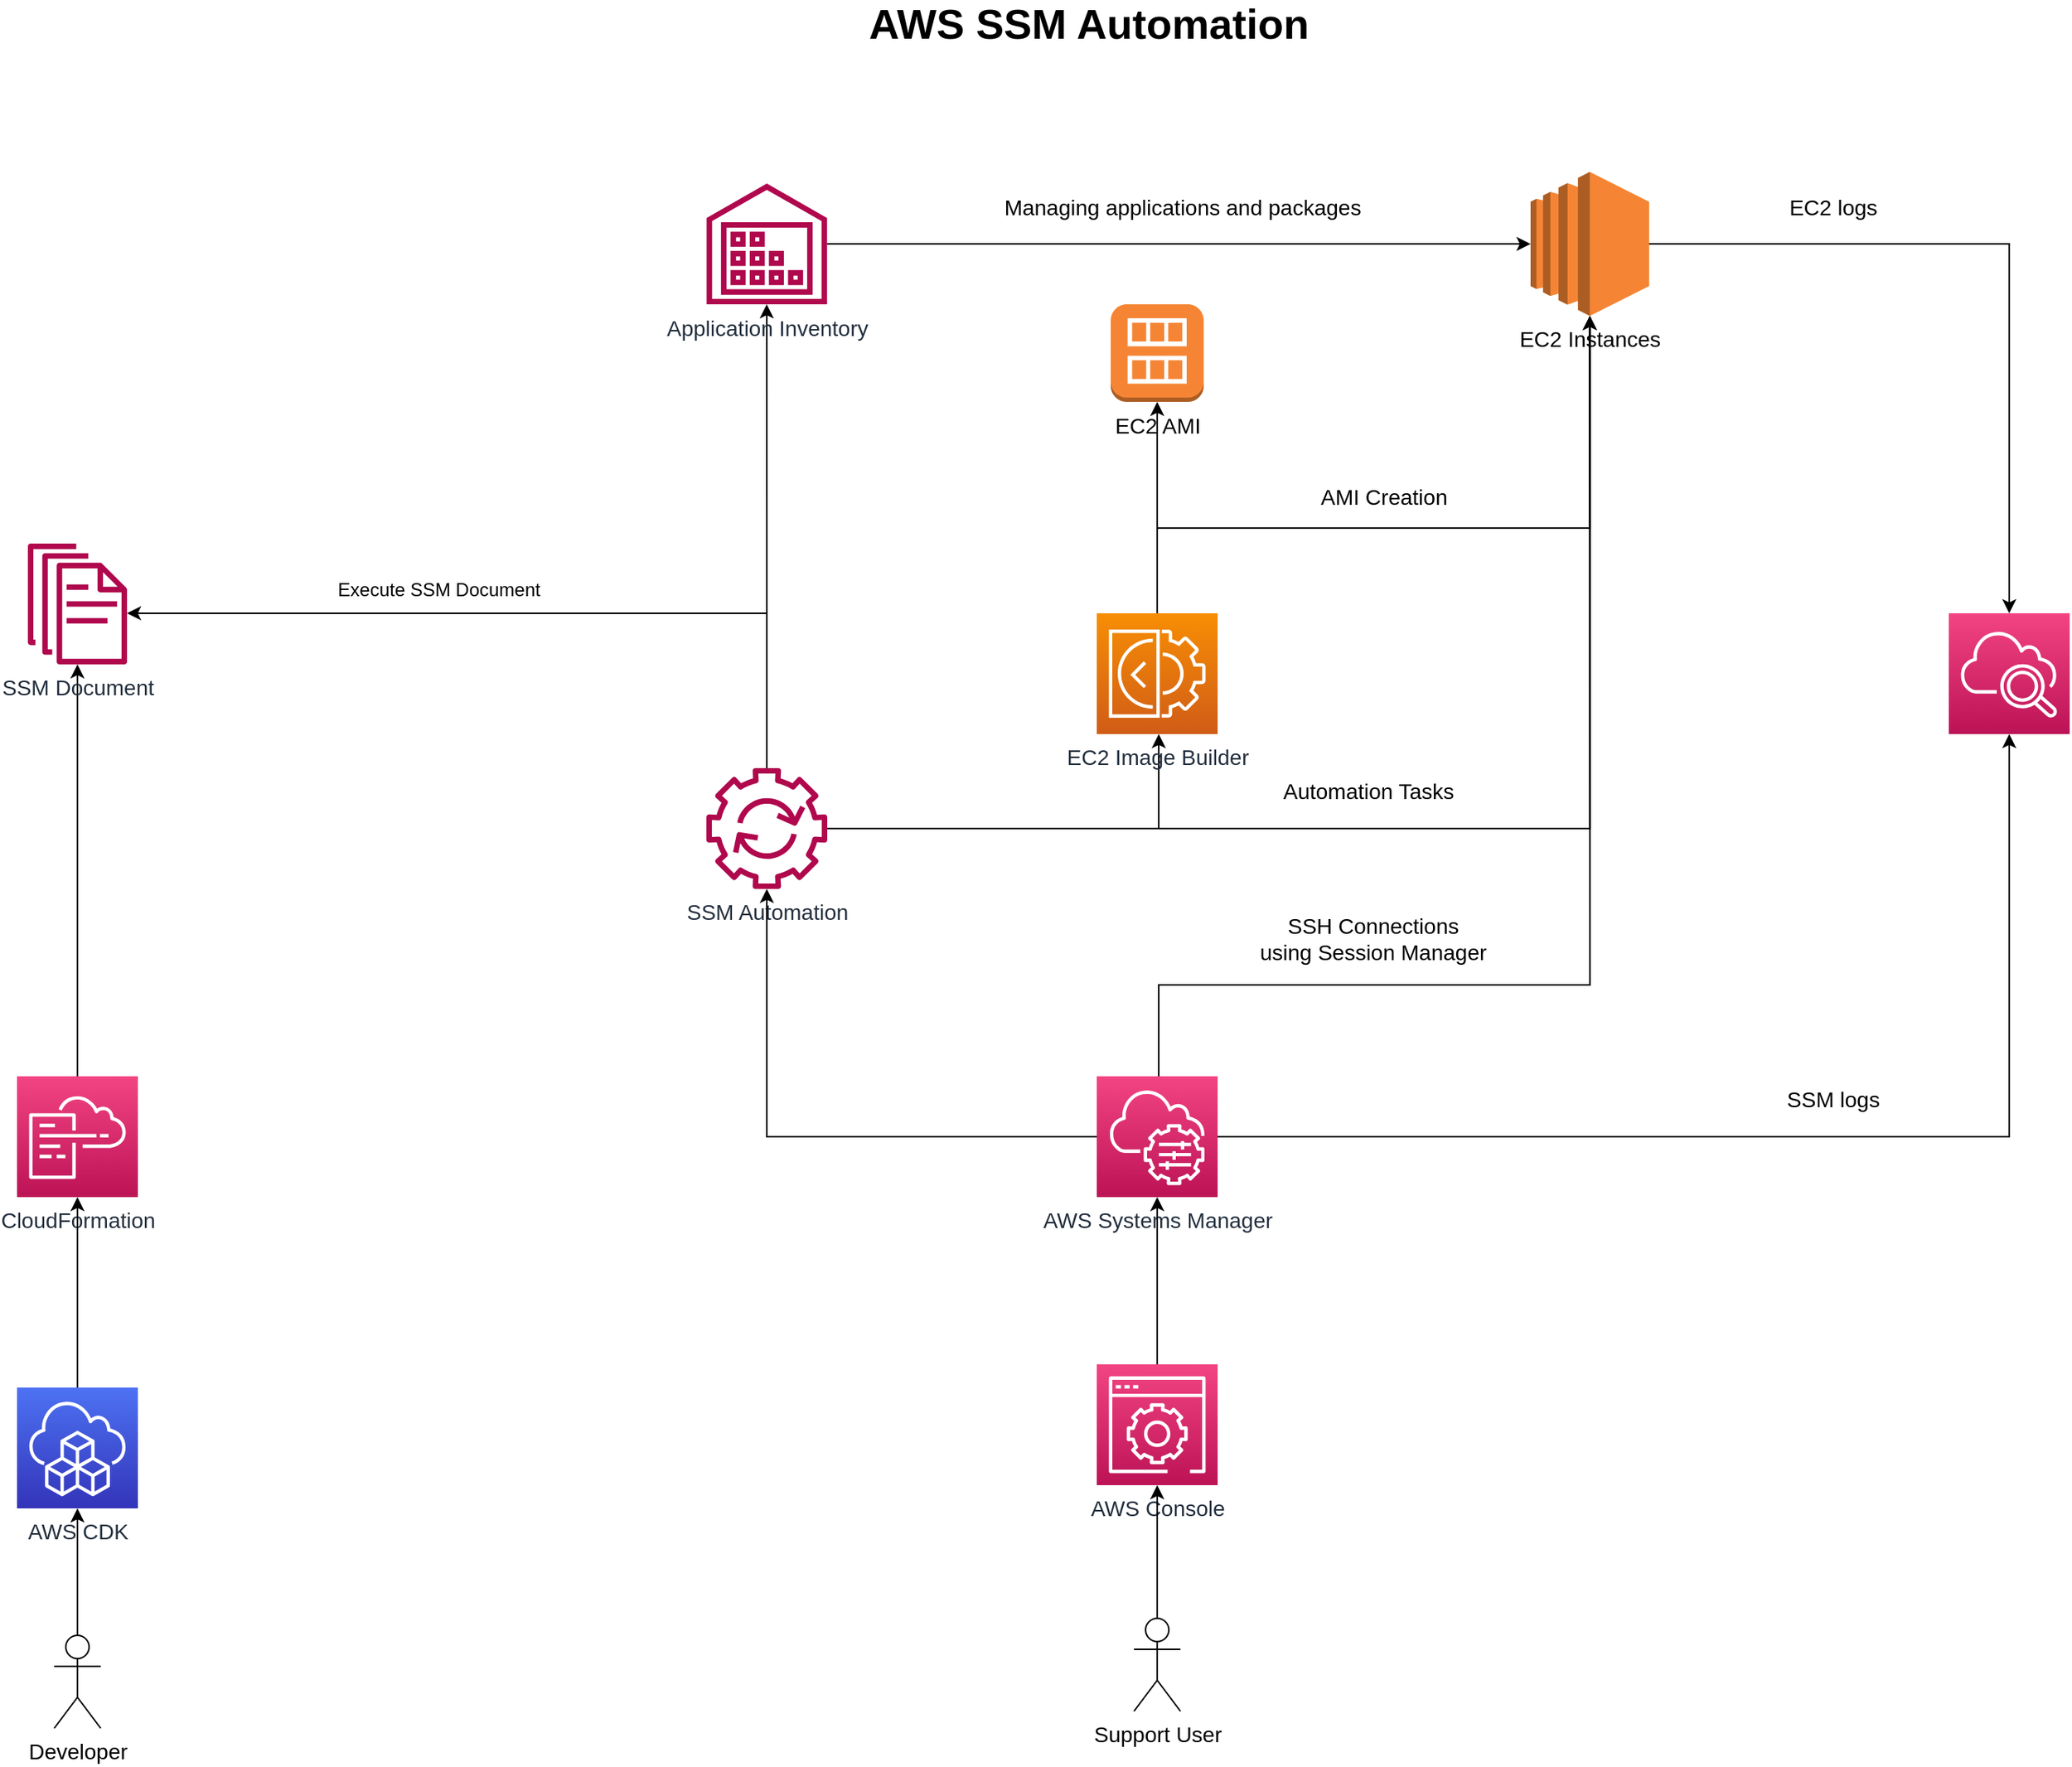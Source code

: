 <mxfile version="21.0.2" type="github">
  <diagram name="Page-1" id="kNBvir49y5RvbMxRYtU8">
    <mxGraphModel dx="1985" dy="1175" grid="1" gridSize="10" guides="1" tooltips="1" connect="1" arrows="1" fold="1" page="1" pageScale="1" pageWidth="1920" pageHeight="1200" math="0" shadow="0">
      <root>
        <mxCell id="0" />
        <mxCell id="1" parent="0" />
        <mxCell id="5zbs8pa0OJM7zK-rl6oV-23" style="edgeStyle=orthogonalEdgeStyle;rounded=0;orthogonalLoop=1;jettySize=auto;html=1;fontSize=14;" edge="1" parent="1" source="5zbs8pa0OJM7zK-rl6oV-1" target="5zbs8pa0OJM7zK-rl6oV-3">
          <mxGeometry relative="1" as="geometry">
            <Array as="points">
              <mxPoint x="172" y="700" />
              <mxPoint x="172" y="700" />
            </Array>
          </mxGeometry>
        </mxCell>
        <mxCell id="5zbs8pa0OJM7zK-rl6oV-1" value="CloudFormation" style="sketch=0;points=[[0,0,0],[0.25,0,0],[0.5,0,0],[0.75,0,0],[1,0,0],[0,1,0],[0.25,1,0],[0.5,1,0],[0.75,1,0],[1,1,0],[0,0.25,0],[0,0.5,0],[0,0.75,0],[1,0.25,0],[1,0.5,0],[1,0.75,0]];points=[[0,0,0],[0.25,0,0],[0.5,0,0],[0.75,0,0],[1,0,0],[0,1,0],[0.25,1,0],[0.5,1,0],[0.75,1,0],[1,1,0],[0,0.25,0],[0,0.5,0],[0,0.75,0],[1,0.25,0],[1,0.5,0],[1,0.75,0]];outlineConnect=0;fontColor=#232F3E;gradientColor=#F34482;gradientDirection=north;fillColor=#BC1356;strokeColor=#ffffff;dashed=0;verticalLabelPosition=bottom;verticalAlign=top;align=center;html=1;fontSize=14;fontStyle=0;aspect=fixed;shape=mxgraph.aws4.resourceIcon;resIcon=mxgraph.aws4.cloudformation;" vertex="1" parent="1">
          <mxGeometry x="133" y="739" width="78" height="78" as="geometry" />
        </mxCell>
        <mxCell id="5zbs8pa0OJM7zK-rl6oV-3" value="SSM Document" style="sketch=0;outlineConnect=0;fontColor=#232F3E;gradientColor=none;fillColor=#B0084D;strokeColor=none;dashed=0;verticalLabelPosition=bottom;verticalAlign=top;align=center;html=1;fontSize=14;fontStyle=0;aspect=fixed;pointerEvents=1;shape=mxgraph.aws4.documents;" vertex="1" parent="1">
          <mxGeometry x="140" y="395" width="64" height="78" as="geometry" />
        </mxCell>
        <mxCell id="5zbs8pa0OJM7zK-rl6oV-12" style="edgeStyle=orthogonalEdgeStyle;rounded=0;orthogonalLoop=1;jettySize=auto;html=1;fontSize=14;" edge="1" parent="1" source="5zbs8pa0OJM7zK-rl6oV-4" target="5zbs8pa0OJM7zK-rl6oV-5">
          <mxGeometry relative="1" as="geometry">
            <Array as="points">
              <mxPoint x="870" y="579" />
            </Array>
          </mxGeometry>
        </mxCell>
        <mxCell id="5zbs8pa0OJM7zK-rl6oV-15" style="edgeStyle=orthogonalEdgeStyle;rounded=0;orthogonalLoop=1;jettySize=auto;html=1;fontSize=14;" edge="1" parent="1" source="5zbs8pa0OJM7zK-rl6oV-4" target="5zbs8pa0OJM7zK-rl6oV-3">
          <mxGeometry relative="1" as="geometry">
            <Array as="points">
              <mxPoint x="617" y="440" />
            </Array>
          </mxGeometry>
        </mxCell>
        <mxCell id="5zbs8pa0OJM7zK-rl6oV-57" style="edgeStyle=orthogonalEdgeStyle;rounded=0;orthogonalLoop=1;jettySize=auto;html=1;entryX=0.5;entryY=1;entryDx=0;entryDy=0;entryPerimeter=0;fontSize=14;" edge="1" parent="1" source="5zbs8pa0OJM7zK-rl6oV-4" target="5zbs8pa0OJM7zK-rl6oV-18">
          <mxGeometry relative="1" as="geometry">
            <Array as="points">
              <mxPoint x="1148" y="579" />
            </Array>
          </mxGeometry>
        </mxCell>
        <mxCell id="5zbs8pa0OJM7zK-rl6oV-58" style="edgeStyle=orthogonalEdgeStyle;rounded=0;orthogonalLoop=1;jettySize=auto;html=1;fontSize=14;" edge="1" parent="1" source="5zbs8pa0OJM7zK-rl6oV-4" target="5zbs8pa0OJM7zK-rl6oV-7">
          <mxGeometry relative="1" as="geometry" />
        </mxCell>
        <mxCell id="5zbs8pa0OJM7zK-rl6oV-4" value="SSM Automation" style="sketch=0;outlineConnect=0;fontColor=#232F3E;gradientColor=none;fillColor=#B0084D;strokeColor=none;dashed=0;verticalLabelPosition=bottom;verticalAlign=top;align=center;html=1;fontSize=14;fontStyle=0;aspect=fixed;pointerEvents=1;shape=mxgraph.aws4.automation;" vertex="1" parent="1">
          <mxGeometry x="578" y="540" width="78" height="78" as="geometry" />
        </mxCell>
        <mxCell id="5zbs8pa0OJM7zK-rl6oV-63" style="edgeStyle=orthogonalEdgeStyle;rounded=0;orthogonalLoop=1;jettySize=auto;html=1;exitX=0.5;exitY=0;exitDx=0;exitDy=0;exitPerimeter=0;entryX=0.5;entryY=1;entryDx=0;entryDy=0;entryPerimeter=0;" edge="1" parent="1" source="5zbs8pa0OJM7zK-rl6oV-5" target="5zbs8pa0OJM7zK-rl6oV-18">
          <mxGeometry relative="1" as="geometry">
            <Array as="points">
              <mxPoint x="869" y="385" />
              <mxPoint x="1148" y="385" />
            </Array>
          </mxGeometry>
        </mxCell>
        <mxCell id="5zbs8pa0OJM7zK-rl6oV-75" style="edgeStyle=orthogonalEdgeStyle;rounded=0;orthogonalLoop=1;jettySize=auto;html=1;exitX=0.5;exitY=0;exitDx=0;exitDy=0;exitPerimeter=0;entryX=0.5;entryY=1;entryDx=0;entryDy=0;entryPerimeter=0;" edge="1" parent="1" source="5zbs8pa0OJM7zK-rl6oV-5" target="5zbs8pa0OJM7zK-rl6oV-45">
          <mxGeometry relative="1" as="geometry" />
        </mxCell>
        <mxCell id="5zbs8pa0OJM7zK-rl6oV-5" value="EC2 Image Builder" style="sketch=0;points=[[0,0,0],[0.25,0,0],[0.5,0,0],[0.75,0,0],[1,0,0],[0,1,0],[0.25,1,0],[0.5,1,0],[0.75,1,0],[1,1,0],[0,0.25,0],[0,0.5,0],[0,0.75,0],[1,0.25,0],[1,0.5,0],[1,0.75,0]];outlineConnect=0;fontColor=#232F3E;gradientColor=#F78E04;gradientDirection=north;fillColor=#D05C17;strokeColor=#ffffff;dashed=0;verticalLabelPosition=bottom;verticalAlign=top;align=center;html=1;fontSize=14;fontStyle=0;aspect=fixed;shape=mxgraph.aws4.resourceIcon;resIcon=mxgraph.aws4.ec2_image_builder;" vertex="1" parent="1">
          <mxGeometry x="830" y="440" width="78" height="78" as="geometry" />
        </mxCell>
        <mxCell id="5zbs8pa0OJM7zK-rl6oV-61" style="edgeStyle=orthogonalEdgeStyle;rounded=0;orthogonalLoop=1;jettySize=auto;html=1;entryX=0;entryY=0.5;entryDx=0;entryDy=0;entryPerimeter=0;fontSize=14;" edge="1" parent="1" source="5zbs8pa0OJM7zK-rl6oV-7" target="5zbs8pa0OJM7zK-rl6oV-18">
          <mxGeometry relative="1" as="geometry" />
        </mxCell>
        <mxCell id="5zbs8pa0OJM7zK-rl6oV-7" value="Application Inventory" style="sketch=0;outlineConnect=0;fontColor=#232F3E;gradientColor=none;fillColor=#B0084D;strokeColor=none;dashed=0;verticalLabelPosition=bottom;verticalAlign=top;align=center;html=1;fontSize=14;fontStyle=0;aspect=fixed;pointerEvents=1;shape=mxgraph.aws4.inventory;" vertex="1" parent="1">
          <mxGeometry x="578" y="162.5" width="78" height="78" as="geometry" />
        </mxCell>
        <mxCell id="5zbs8pa0OJM7zK-rl6oV-10" style="edgeStyle=orthogonalEdgeStyle;rounded=0;orthogonalLoop=1;jettySize=auto;html=1;fontSize=14;" edge="1" parent="1" source="5zbs8pa0OJM7zK-rl6oV-8" target="5zbs8pa0OJM7zK-rl6oV-4">
          <mxGeometry relative="1" as="geometry" />
        </mxCell>
        <mxCell id="5zbs8pa0OJM7zK-rl6oV-31" style="edgeStyle=orthogonalEdgeStyle;rounded=0;orthogonalLoop=1;jettySize=auto;html=1;entryX=0.5;entryY=1;entryDx=0;entryDy=0;entryPerimeter=0;fontSize=14;" edge="1" parent="1" source="5zbs8pa0OJM7zK-rl6oV-8" target="5zbs8pa0OJM7zK-rl6oV-18">
          <mxGeometry relative="1" as="geometry">
            <Array as="points">
              <mxPoint x="870" y="680" />
              <mxPoint x="1148" y="680" />
            </Array>
          </mxGeometry>
        </mxCell>
        <mxCell id="5zbs8pa0OJM7zK-rl6oV-40" style="edgeStyle=orthogonalEdgeStyle;rounded=0;orthogonalLoop=1;jettySize=auto;html=1;fontSize=14;" edge="1" parent="1" source="5zbs8pa0OJM7zK-rl6oV-8" target="5zbs8pa0OJM7zK-rl6oV-38">
          <mxGeometry relative="1" as="geometry" />
        </mxCell>
        <mxCell id="5zbs8pa0OJM7zK-rl6oV-8" value="AWS Systems Manager" style="sketch=0;points=[[0,0,0],[0.25,0,0],[0.5,0,0],[0.75,0,0],[1,0,0],[0,1,0],[0.25,1,0],[0.5,1,0],[0.75,1,0],[1,1,0],[0,0.25,0],[0,0.5,0],[0,0.75,0],[1,0.25,0],[1,0.5,0],[1,0.75,0]];points=[[0,0,0],[0.25,0,0],[0.5,0,0],[0.75,0,0],[1,0,0],[0,1,0],[0.25,1,0],[0.5,1,0],[0.75,1,0],[1,1,0],[0,0.25,0],[0,0.5,0],[0,0.75,0],[1,0.25,0],[1,0.5,0],[1,0.75,0]];outlineConnect=0;fontColor=#232F3E;gradientColor=#F34482;gradientDirection=north;fillColor=#BC1356;strokeColor=#ffffff;dashed=0;verticalLabelPosition=bottom;verticalAlign=top;align=center;html=1;fontSize=14;fontStyle=0;aspect=fixed;shape=mxgraph.aws4.resourceIcon;resIcon=mxgraph.aws4.systems_manager;" vertex="1" parent="1">
          <mxGeometry x="830" y="739" width="78" height="78" as="geometry" />
        </mxCell>
        <mxCell id="5zbs8pa0OJM7zK-rl6oV-39" style="edgeStyle=orthogonalEdgeStyle;rounded=0;orthogonalLoop=1;jettySize=auto;html=1;fontSize=14;" edge="1" parent="1" source="5zbs8pa0OJM7zK-rl6oV-18" target="5zbs8pa0OJM7zK-rl6oV-38">
          <mxGeometry relative="1" as="geometry" />
        </mxCell>
        <mxCell id="5zbs8pa0OJM7zK-rl6oV-18" value="EC2 Instances" style="outlineConnect=0;dashed=0;verticalLabelPosition=bottom;verticalAlign=top;align=center;html=1;shape=mxgraph.aws3.ec2;fillColor=#F58534;gradientColor=none;fontSize=14;" vertex="1" parent="1">
          <mxGeometry x="1110" y="155" width="76.5" height="93" as="geometry" />
        </mxCell>
        <mxCell id="5zbs8pa0OJM7zK-rl6oV-67" style="edgeStyle=orthogonalEdgeStyle;rounded=0;orthogonalLoop=1;jettySize=auto;html=1;entryX=0.5;entryY=1;entryDx=0;entryDy=0;entryPerimeter=0;" edge="1" parent="1" source="5zbs8pa0OJM7zK-rl6oV-19" target="5zbs8pa0OJM7zK-rl6oV-1">
          <mxGeometry relative="1" as="geometry" />
        </mxCell>
        <mxCell id="5zbs8pa0OJM7zK-rl6oV-19" value="AWS CDK" style="sketch=0;points=[[0,0,0],[0.25,0,0],[0.5,0,0],[0.75,0,0],[1,0,0],[0,1,0],[0.25,1,0],[0.5,1,0],[0.75,1,0],[1,1,0],[0,0.25,0],[0,0.5,0],[0,0.75,0],[1,0.25,0],[1,0.5,0],[1,0.75,0]];outlineConnect=0;fontColor=#232F3E;gradientColor=#4D72F3;gradientDirection=north;fillColor=#3334B9;strokeColor=#ffffff;dashed=0;verticalLabelPosition=bottom;verticalAlign=top;align=center;html=1;fontSize=14;fontStyle=0;aspect=fixed;shape=mxgraph.aws4.resourceIcon;resIcon=mxgraph.aws4.cloud_development_kit;" vertex="1" parent="1">
          <mxGeometry x="133" y="940" width="78" height="78" as="geometry" />
        </mxCell>
        <mxCell id="5zbs8pa0OJM7zK-rl6oV-21" style="edgeStyle=orthogonalEdgeStyle;rounded=0;orthogonalLoop=1;jettySize=auto;html=1;fontSize=14;" edge="1" parent="1" source="5zbs8pa0OJM7zK-rl6oV-20" target="5zbs8pa0OJM7zK-rl6oV-19">
          <mxGeometry relative="1" as="geometry" />
        </mxCell>
        <mxCell id="5zbs8pa0OJM7zK-rl6oV-20" value="Developer" style="shape=umlActor;verticalLabelPosition=bottom;verticalAlign=top;html=1;outlineConnect=0;fontSize=14;" vertex="1" parent="1">
          <mxGeometry x="157" y="1100" width="30" height="60" as="geometry" />
        </mxCell>
        <mxCell id="5zbs8pa0OJM7zK-rl6oV-27" style="edgeStyle=orthogonalEdgeStyle;rounded=0;orthogonalLoop=1;jettySize=auto;html=1;entryX=0.5;entryY=1;entryDx=0;entryDy=0;entryPerimeter=0;fontSize=14;" edge="1" parent="1" source="5zbs8pa0OJM7zK-rl6oV-24" target="5zbs8pa0OJM7zK-rl6oV-8">
          <mxGeometry relative="1" as="geometry" />
        </mxCell>
        <mxCell id="5zbs8pa0OJM7zK-rl6oV-24" value="AWS Console" style="sketch=0;points=[[0,0,0],[0.25,0,0],[0.5,0,0],[0.75,0,0],[1,0,0],[0,1,0],[0.25,1,0],[0.5,1,0],[0.75,1,0],[1,1,0],[0,0.25,0],[0,0.5,0],[0,0.75,0],[1,0.25,0],[1,0.5,0],[1,0.75,0]];points=[[0,0,0],[0.25,0,0],[0.5,0,0],[0.75,0,0],[1,0,0],[0,1,0],[0.25,1,0],[0.5,1,0],[0.75,1,0],[1,1,0],[0,0.25,0],[0,0.5,0],[0,0.75,0],[1,0.25,0],[1,0.5,0],[1,0.75,0]];outlineConnect=0;fontColor=#232F3E;gradientColor=#F34482;gradientDirection=north;fillColor=#BC1356;strokeColor=#ffffff;dashed=0;verticalLabelPosition=bottom;verticalAlign=top;align=center;html=1;fontSize=14;fontStyle=0;aspect=fixed;shape=mxgraph.aws4.resourceIcon;resIcon=mxgraph.aws4.management_console;" vertex="1" parent="1">
          <mxGeometry x="830" y="925" width="78" height="78" as="geometry" />
        </mxCell>
        <mxCell id="5zbs8pa0OJM7zK-rl6oV-30" style="edgeStyle=orthogonalEdgeStyle;rounded=0;orthogonalLoop=1;jettySize=auto;html=1;fontSize=14;" edge="1" parent="1" source="5zbs8pa0OJM7zK-rl6oV-25" target="5zbs8pa0OJM7zK-rl6oV-24">
          <mxGeometry relative="1" as="geometry" />
        </mxCell>
        <mxCell id="5zbs8pa0OJM7zK-rl6oV-25" value="Support User" style="shape=umlActor;verticalLabelPosition=bottom;verticalAlign=top;html=1;outlineConnect=0;fontSize=14;" vertex="1" parent="1">
          <mxGeometry x="854" y="1089" width="30" height="60" as="geometry" />
        </mxCell>
        <mxCell id="5zbs8pa0OJM7zK-rl6oV-34" value="SSH Connections &lt;br style=&quot;font-size: 14px;&quot;&gt;using Session Manager" style="text;html=1;align=center;verticalAlign=middle;resizable=0;points=[];autosize=1;strokeColor=none;fillColor=none;fontSize=14;" vertex="1" parent="1">
          <mxGeometry x="923" y="625" width="170" height="50" as="geometry" />
        </mxCell>
        <mxCell id="5zbs8pa0OJM7zK-rl6oV-37" value="AMI Creation" style="text;html=1;align=center;verticalAlign=middle;resizable=0;points=[];autosize=1;strokeColor=none;fillColor=none;fontSize=14;" vertex="1" parent="1">
          <mxGeometry x="960" y="350" width="110" height="30" as="geometry" />
        </mxCell>
        <mxCell id="5zbs8pa0OJM7zK-rl6oV-38" value="" style="sketch=0;points=[[0,0,0],[0.25,0,0],[0.5,0,0],[0.75,0,0],[1,0,0],[0,1,0],[0.25,1,0],[0.5,1,0],[0.75,1,0],[1,1,0],[0,0.25,0],[0,0.5,0],[0,0.75,0],[1,0.25,0],[1,0.5,0],[1,0.75,0]];points=[[0,0,0],[0.25,0,0],[0.5,0,0],[0.75,0,0],[1,0,0],[0,1,0],[0.25,1,0],[0.5,1,0],[0.75,1,0],[1,1,0],[0,0.25,0],[0,0.5,0],[0,0.75,0],[1,0.25,0],[1,0.5,0],[1,0.75,0]];outlineConnect=0;fontColor=#232F3E;gradientColor=#F34482;gradientDirection=north;fillColor=#BC1356;strokeColor=#ffffff;dashed=0;verticalLabelPosition=bottom;verticalAlign=top;align=center;html=1;fontSize=14;fontStyle=0;aspect=fixed;shape=mxgraph.aws4.resourceIcon;resIcon=mxgraph.aws4.cloudwatch_2;" vertex="1" parent="1">
          <mxGeometry x="1380" y="440" width="78" height="78" as="geometry" />
        </mxCell>
        <mxCell id="5zbs8pa0OJM7zK-rl6oV-41" value="EC2 logs" style="text;html=1;align=center;verticalAlign=middle;resizable=0;points=[];autosize=1;strokeColor=none;fillColor=none;fontSize=14;" vertex="1" parent="1">
          <mxGeometry x="1265" y="162.5" width="80" height="30" as="geometry" />
        </mxCell>
        <mxCell id="5zbs8pa0OJM7zK-rl6oV-42" value="SSM logs" style="text;html=1;align=center;verticalAlign=middle;resizable=0;points=[];autosize=1;strokeColor=none;fillColor=none;fontSize=14;" vertex="1" parent="1">
          <mxGeometry x="1265" y="739" width="80" height="30" as="geometry" />
        </mxCell>
        <mxCell id="5zbs8pa0OJM7zK-rl6oV-44" value="Managing applications and packages" style="text;html=1;align=center;verticalAlign=middle;resizable=0;points=[];autosize=1;strokeColor=none;fillColor=none;fontSize=14;" vertex="1" parent="1">
          <mxGeometry x="760" y="162.5" width="250" height="30" as="geometry" />
        </mxCell>
        <mxCell id="5zbs8pa0OJM7zK-rl6oV-45" value="EC2 AMI" style="outlineConnect=0;dashed=0;verticalLabelPosition=bottom;verticalAlign=top;align=center;html=1;shape=mxgraph.aws3.ami;fillColor=#F58534;gradientColor=none;fontSize=14;" vertex="1" parent="1">
          <mxGeometry x="839" y="240.5" width="60" height="63" as="geometry" />
        </mxCell>
        <mxCell id="5zbs8pa0OJM7zK-rl6oV-62" value="Automation Tasks" style="text;html=1;align=center;verticalAlign=middle;resizable=0;points=[];autosize=1;strokeColor=none;fillColor=none;fontSize=14;" vertex="1" parent="1">
          <mxGeometry x="940" y="540" width="130" height="30" as="geometry" />
        </mxCell>
        <mxCell id="5zbs8pa0OJM7zK-rl6oV-68" value="&lt;b&gt;&lt;font style=&quot;font-size: 27px;&quot;&gt;AWS SSM Automation&lt;/font&gt;&lt;/b&gt;" style="text;html=1;strokeColor=none;fillColor=none;align=center;verticalAlign=middle;whiteSpace=wrap;rounded=0;" vertex="1" parent="1">
          <mxGeometry x="540" y="45" width="570" height="30" as="geometry" />
        </mxCell>
        <mxCell id="5zbs8pa0OJM7zK-rl6oV-79" value="Execute SSM Document" style="text;html=1;align=center;verticalAlign=middle;resizable=0;points=[];autosize=1;strokeColor=none;fillColor=none;" vertex="1" parent="1">
          <mxGeometry x="330" y="410" width="150" height="30" as="geometry" />
        </mxCell>
      </root>
    </mxGraphModel>
  </diagram>
</mxfile>
